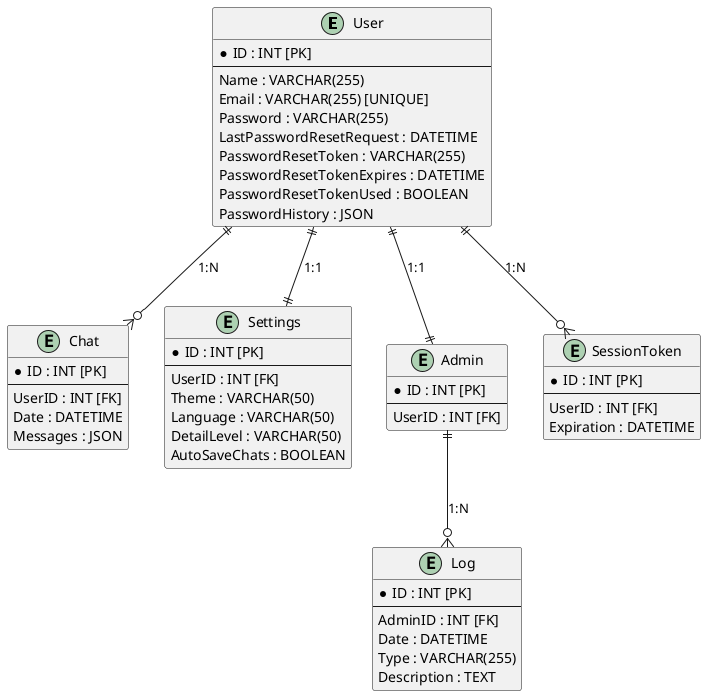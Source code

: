 @startuml
entity "User" as U {
    * ID : INT [PK]
    --
    Name : VARCHAR(255)
    Email : VARCHAR(255) [UNIQUE]
    Password : VARCHAR(255)
    LastPasswordResetRequest : DATETIME
    PasswordResetToken : VARCHAR(255)
    PasswordResetTokenExpires : DATETIME
    PasswordResetTokenUsed : BOOLEAN
    PasswordHistory : JSON
}

entity "Chat" as C {
    * ID : INT [PK]
    --
    UserID : INT [FK]
    Date : DATETIME
    Messages : JSON
}

entity "Settings" as S {
    * ID : INT [PK]
    --
    UserID : INT [FK]
    Theme : VARCHAR(50)
    Language : VARCHAR(50)
    DetailLevel : VARCHAR(50)
    AutoSaveChats : BOOLEAN
}

entity "Admin" as A {
    * ID : INT [PK]
    --
    UserID : INT [FK]
}

entity "Log" as L {
    * ID : INT [PK]
    --
    AdminID : INT [FK]
    Date : DATETIME
    Type : VARCHAR(255)
    Description : TEXT
}

entity "SessionToken" as T {
    * ID : INT [PK]
    --
    UserID : INT [FK]
    Expiration : DATETIME
}


U ||--o{ C : "1:N"
U ||--|| S : "1:1"
U ||--o{ T : "1:N"
U ||--|| A : "1:1"
A ||--o{ L : "1:N"
@enduml
